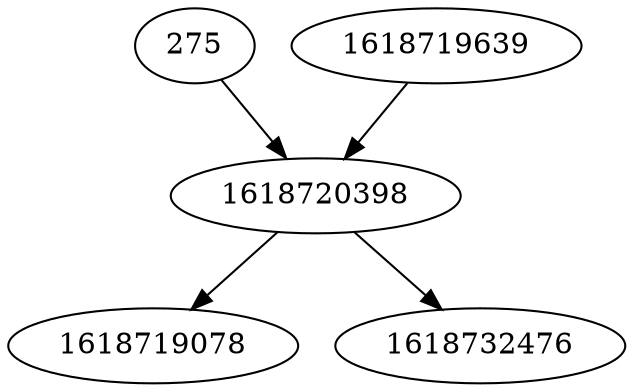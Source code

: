 strict digraph  {
1618719078;
1618720398;
275;
1618719639;
1618732476;
1618720398 -> 1618719078;
1618720398 -> 1618732476;
275 -> 1618720398;
1618719639 -> 1618720398;
}
